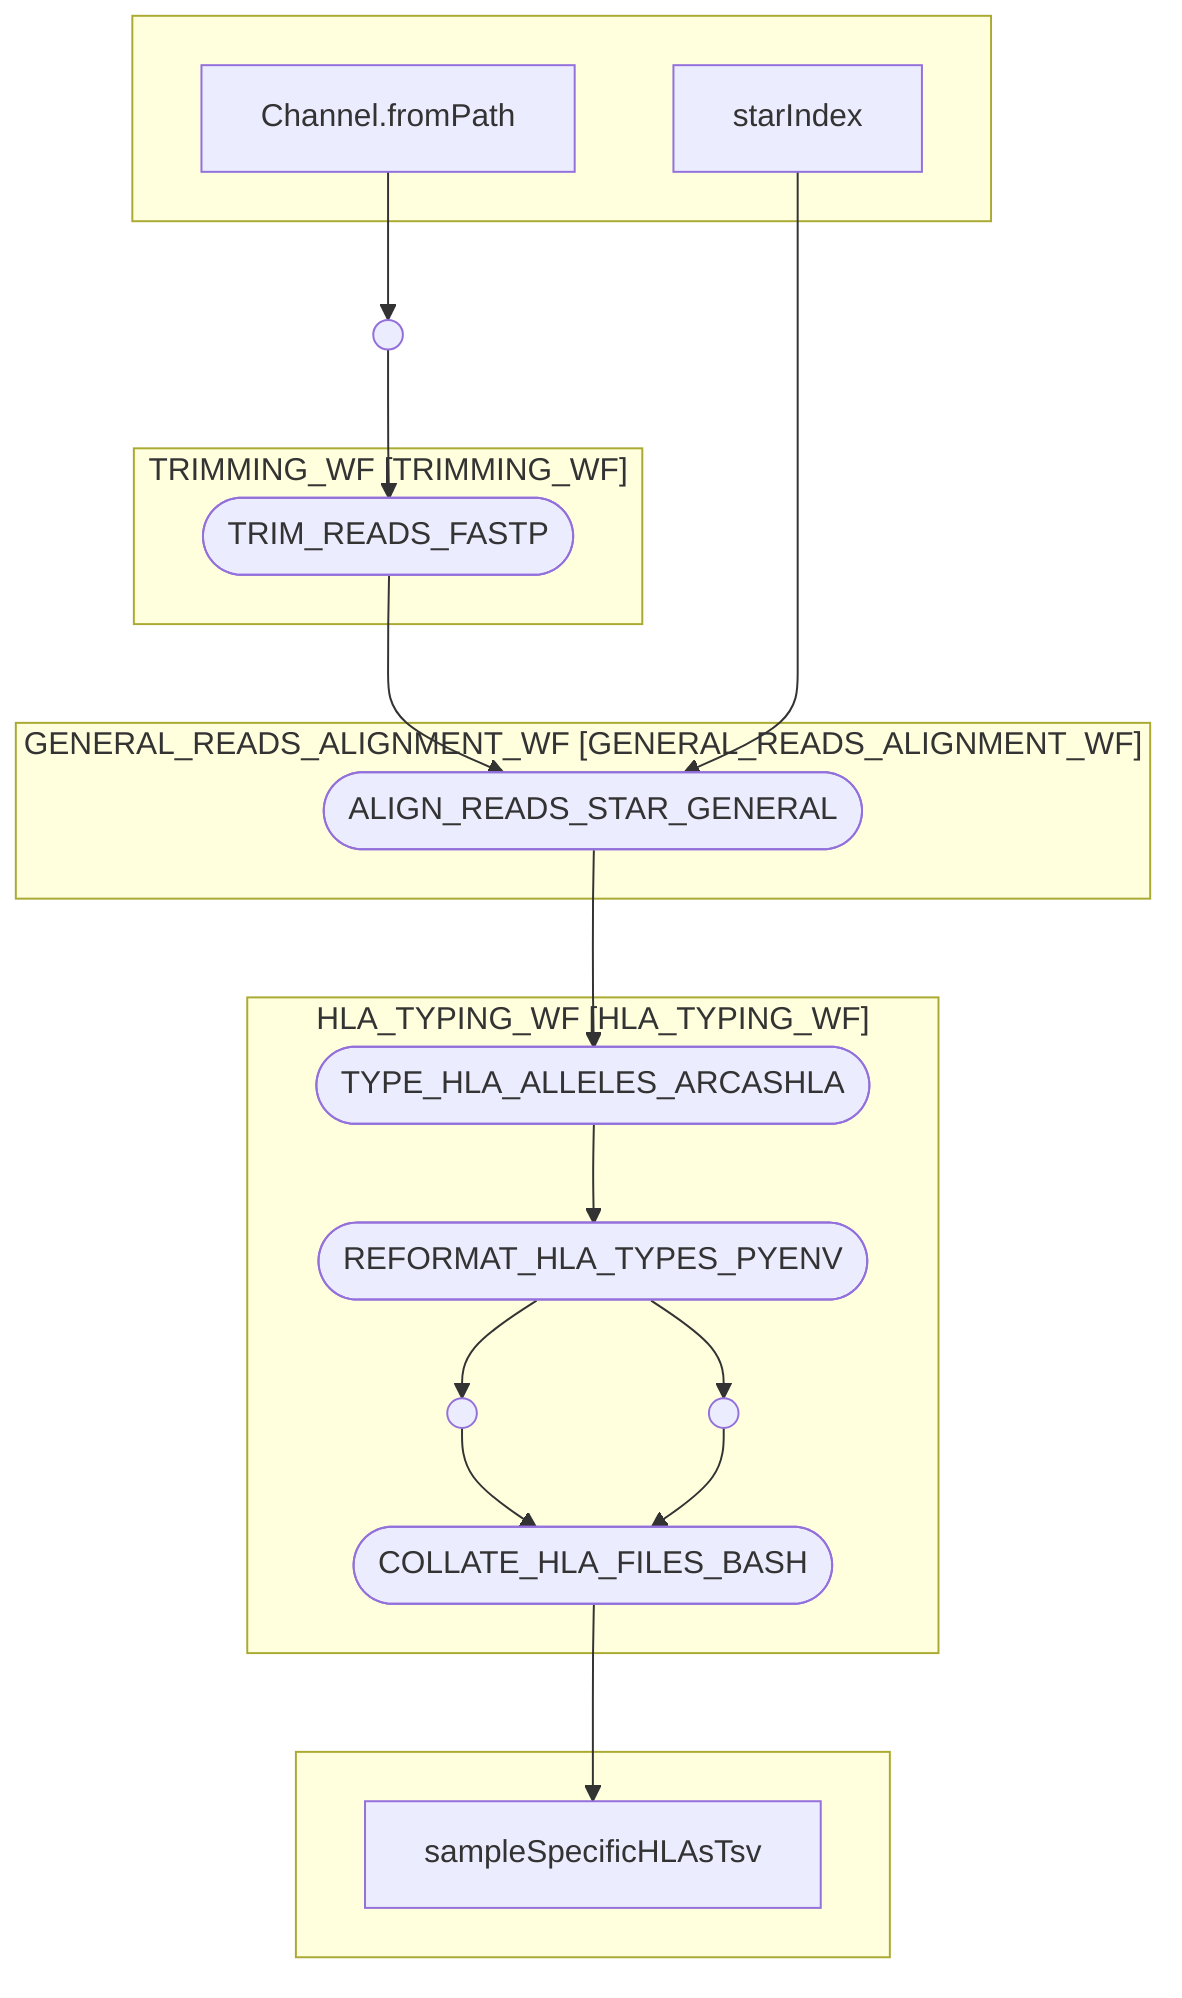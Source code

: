 flowchart TB
    subgraph " "
    v4["Channel.fromPath"]
    v16["starIndex"]
    end
    subgraph "TRIMMING_WF [TRIMMING_WF]"
    v15(["TRIM_READS_FASTP"])
    end
    subgraph "GENERAL_READS_ALIGNMENT_WF [GENERAL_READS_ALIGNMENT_WF]"
    v17(["ALIGN_READS_STAR_GENERAL"])
    end
    subgraph "HLA_TYPING_WF [HLA_TYPING_WF]"
    v18(["TYPE_HLA_ALLELES_ARCASHLA"])
    v19(["REFORMAT_HLA_TYPES_PYENV"])
    v22(["COLLATE_HLA_FILES_BASH"])
    v20(( ))
    v21(( ))
    end
    subgraph " "
    v23["sampleSpecificHLAsTsv"]
    end
    v5(( ))
    v4 --> v5
    v5 --> v15
    v15 --> v17
    v16 --> v17
    v17 --> v18
    v18 --> v19
    v19 --> v20
    v19 --> v21
    v20 --> v22
    v21 --> v22
    v22 --> v23